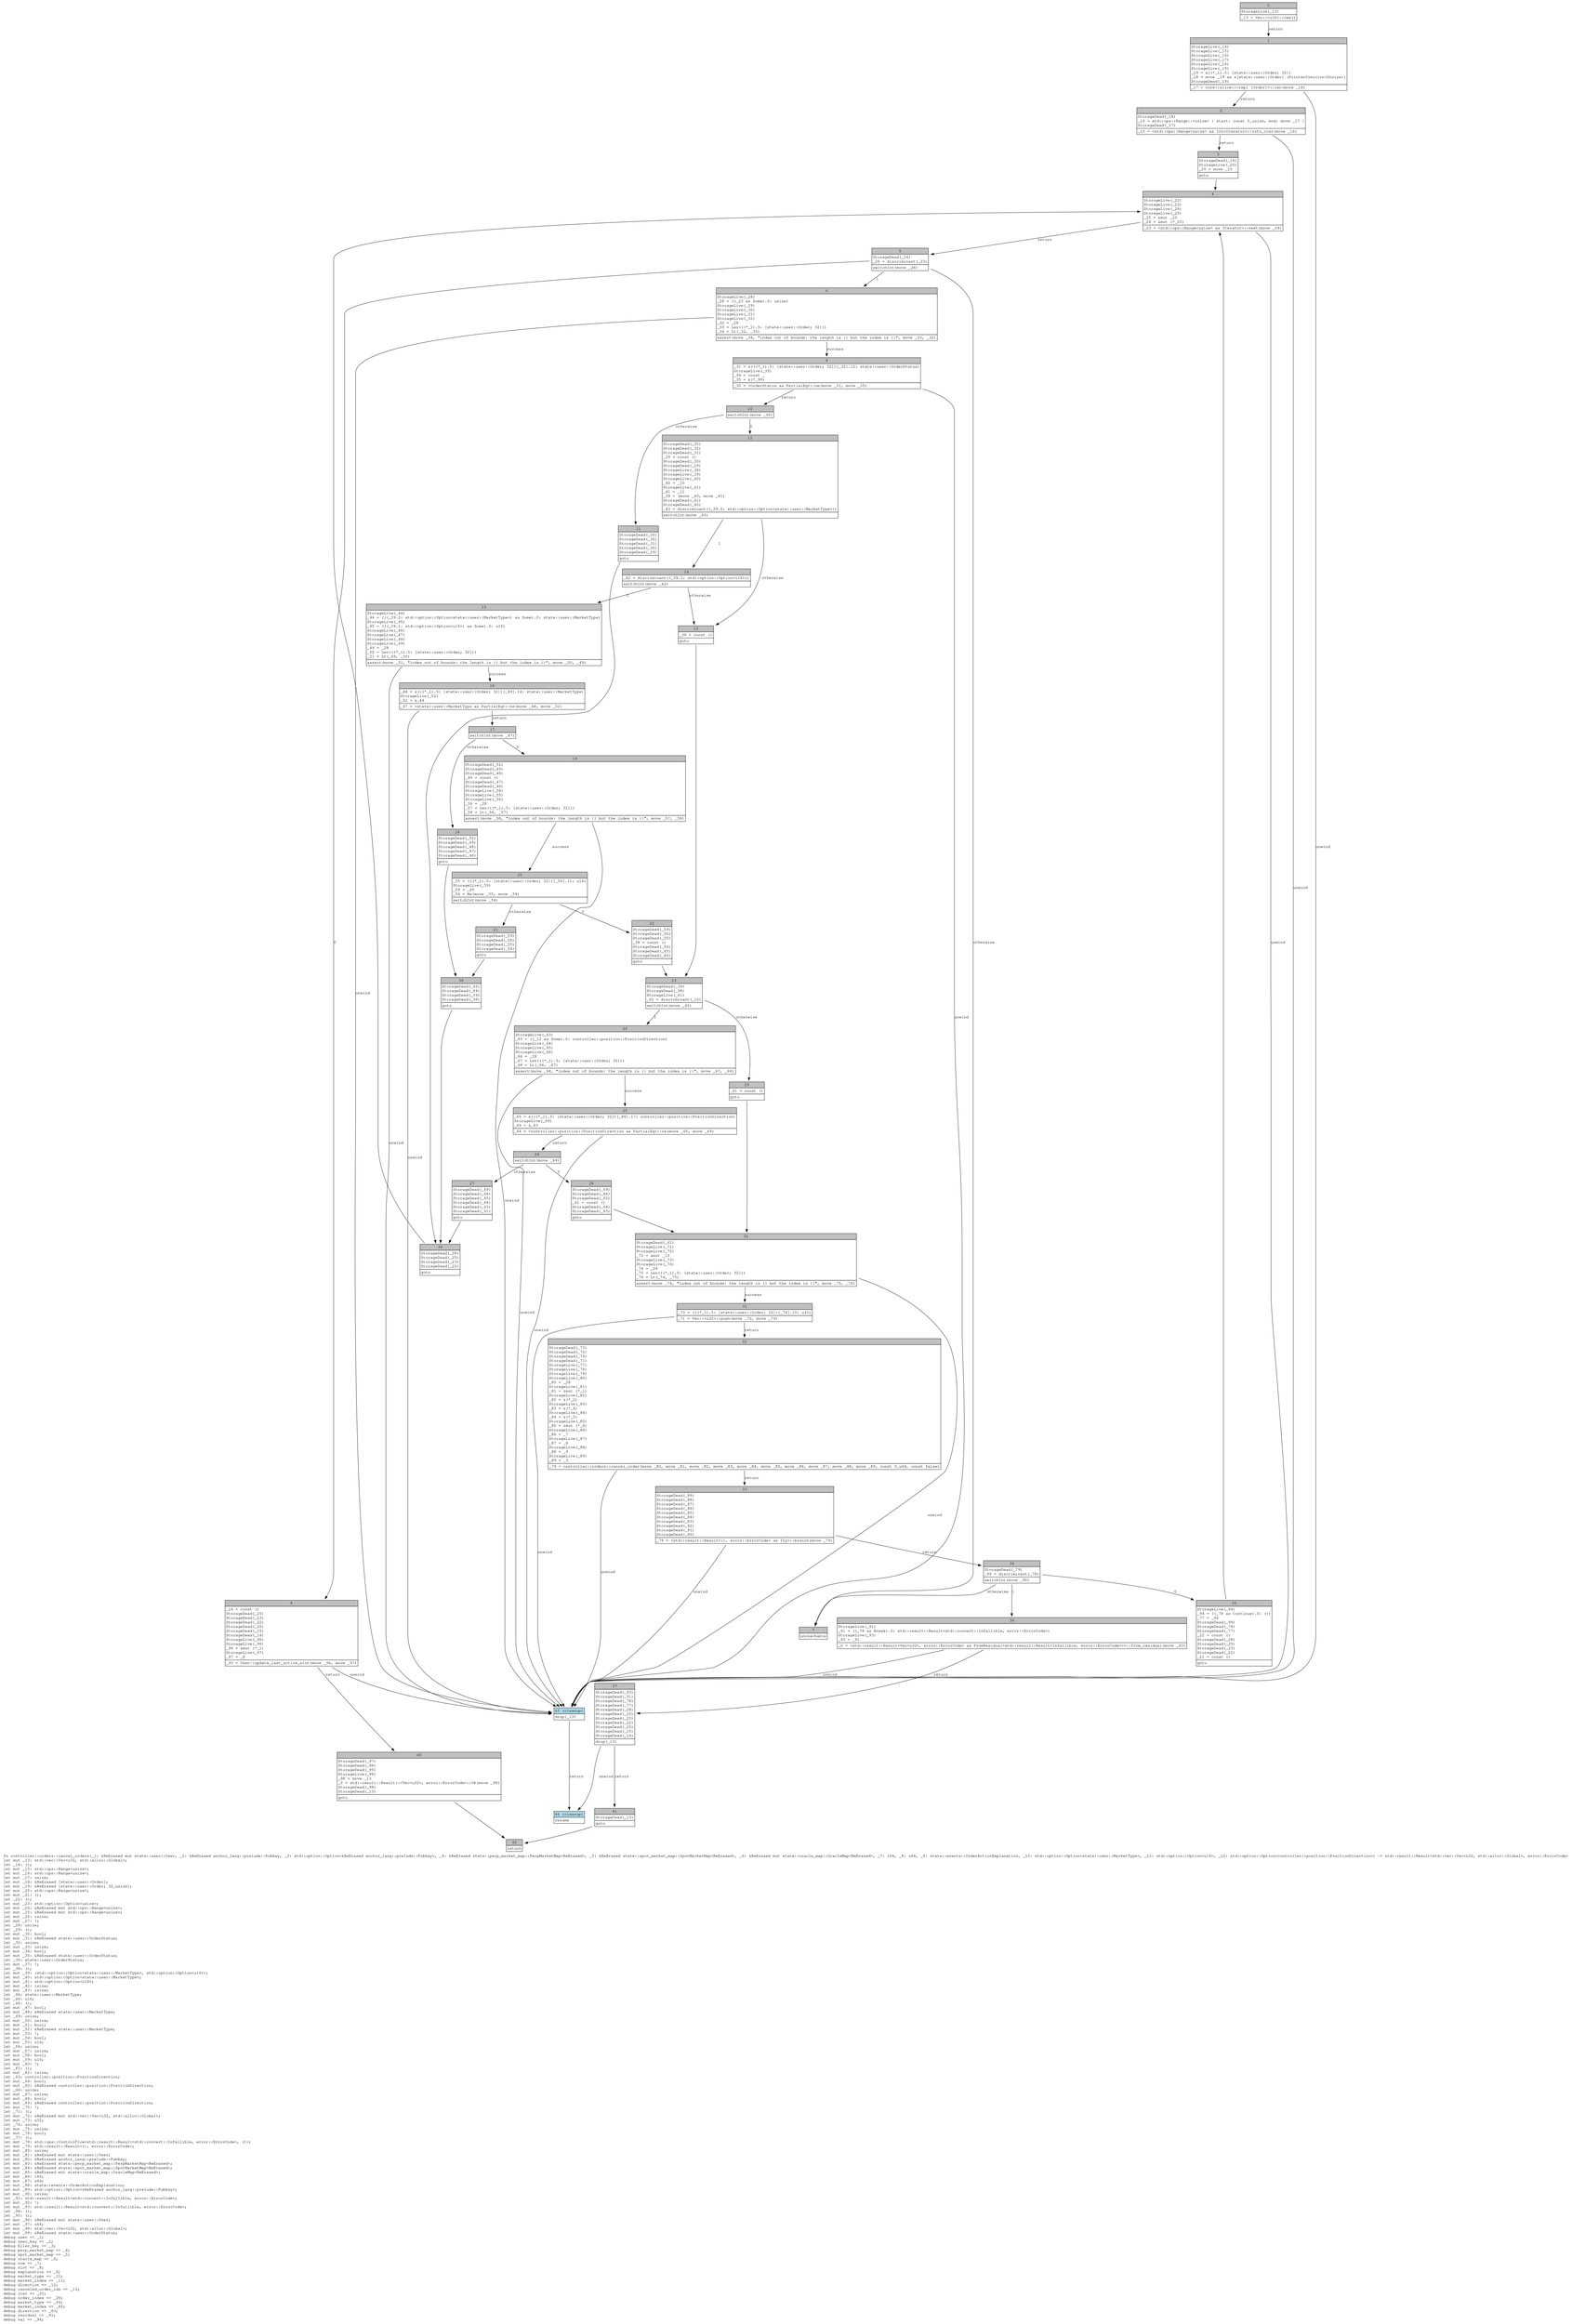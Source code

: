 digraph Mir_0_508 {
    graph [fontname="Courier, monospace"];
    node [fontname="Courier, monospace"];
    edge [fontname="Courier, monospace"];
    label=<fn controller::orders::cancel_orders(_1: &amp;ReErased mut state::user::User, _2: &amp;ReErased anchor_lang::prelude::Pubkey, _3: std::option::Option&lt;&amp;ReErased anchor_lang::prelude::Pubkey&gt;, _4: &amp;ReErased state::perp_market_map::PerpMarketMap&lt;ReErased&gt;, _5: &amp;ReErased state::spot_market_map::SpotMarketMap&lt;ReErased&gt;, _6: &amp;ReErased mut state::oracle_map::OracleMap&lt;ReErased&gt;, _7: i64, _8: u64, _9: state::events::OrderActionExplanation, _10: std::option::Option&lt;state::user::MarketType&gt;, _11: std::option::Option&lt;u16&gt;, _12: std::option::Option&lt;controller::position::PositionDirection&gt;) -&gt; std::result::Result&lt;std::vec::Vec&lt;u32, std::alloc::Global&gt;, error::ErrorCode&gt;<br align="left"/>let mut _13: std::vec::Vec&lt;u32, std::alloc::Global&gt;;<br align="left"/>let _14: ();<br align="left"/>let mut _15: std::ops::Range&lt;usize&gt;;<br align="left"/>let mut _16: std::ops::Range&lt;usize&gt;;<br align="left"/>let mut _17: usize;<br align="left"/>let mut _18: &amp;ReErased [state::user::Order];<br align="left"/>let mut _19: &amp;ReErased [state::user::Order; 32_usize];<br align="left"/>let mut _20: std::ops::Range&lt;usize&gt;;<br align="left"/>let mut _21: ();<br align="left"/>let _22: ();<br align="left"/>let mut _23: std::option::Option&lt;usize&gt;;<br align="left"/>let mut _24: &amp;ReErased mut std::ops::Range&lt;usize&gt;;<br align="left"/>let mut _25: &amp;ReErased mut std::ops::Range&lt;usize&gt;;<br align="left"/>let mut _26: isize;<br align="left"/>let mut _27: !;<br align="left"/>let _28: usize;<br align="left"/>let _29: ();<br align="left"/>let mut _30: bool;<br align="left"/>let mut _31: &amp;ReErased state::user::OrderStatus;<br align="left"/>let _32: usize;<br align="left"/>let mut _33: usize;<br align="left"/>let mut _34: bool;<br align="left"/>let mut _35: &amp;ReErased state::user::OrderStatus;<br align="left"/>let _36: state::user::OrderStatus;<br align="left"/>let mut _37: !;<br align="left"/>let _38: ();<br align="left"/>let mut _39: (std::option::Option&lt;state::user::MarketType&gt;, std::option::Option&lt;u16&gt;);<br align="left"/>let mut _40: std::option::Option&lt;state::user::MarketType&gt;;<br align="left"/>let mut _41: std::option::Option&lt;u16&gt;;<br align="left"/>let mut _42: isize;<br align="left"/>let mut _43: isize;<br align="left"/>let _44: state::user::MarketType;<br align="left"/>let _45: u16;<br align="left"/>let _46: ();<br align="left"/>let mut _47: bool;<br align="left"/>let mut _48: &amp;ReErased state::user::MarketType;<br align="left"/>let _49: usize;<br align="left"/>let mut _50: usize;<br align="left"/>let mut _51: bool;<br align="left"/>let mut _52: &amp;ReErased state::user::MarketType;<br align="left"/>let mut _53: !;<br align="left"/>let mut _54: bool;<br align="left"/>let mut _55: u16;<br align="left"/>let _56: usize;<br align="left"/>let mut _57: usize;<br align="left"/>let mut _58: bool;<br align="left"/>let mut _59: u16;<br align="left"/>let mut _60: !;<br align="left"/>let _61: ();<br align="left"/>let mut _62: isize;<br align="left"/>let _63: controller::position::PositionDirection;<br align="left"/>let mut _64: bool;<br align="left"/>let mut _65: &amp;ReErased controller::position::PositionDirection;<br align="left"/>let _66: usize;<br align="left"/>let mut _67: usize;<br align="left"/>let mut _68: bool;<br align="left"/>let mut _69: &amp;ReErased controller::position::PositionDirection;<br align="left"/>let mut _70: !;<br align="left"/>let _71: ();<br align="left"/>let mut _72: &amp;ReErased mut std::vec::Vec&lt;u32, std::alloc::Global&gt;;<br align="left"/>let mut _73: u32;<br align="left"/>let _74: usize;<br align="left"/>let mut _75: usize;<br align="left"/>let mut _76: bool;<br align="left"/>let _77: ();<br align="left"/>let mut _78: std::ops::ControlFlow&lt;std::result::Result&lt;std::convert::Infallible, error::ErrorCode&gt;, ()&gt;;<br align="left"/>let mut _79: std::result::Result&lt;(), error::ErrorCode&gt;;<br align="left"/>let mut _80: usize;<br align="left"/>let mut _81: &amp;ReErased mut state::user::User;<br align="left"/>let mut _82: &amp;ReErased anchor_lang::prelude::Pubkey;<br align="left"/>let mut _83: &amp;ReErased state::perp_market_map::PerpMarketMap&lt;ReErased&gt;;<br align="left"/>let mut _84: &amp;ReErased state::spot_market_map::SpotMarketMap&lt;ReErased&gt;;<br align="left"/>let mut _85: &amp;ReErased mut state::oracle_map::OracleMap&lt;ReErased&gt;;<br align="left"/>let mut _86: i64;<br align="left"/>let mut _87: u64;<br align="left"/>let mut _88: state::events::OrderActionExplanation;<br align="left"/>let mut _89: std::option::Option&lt;&amp;ReErased anchor_lang::prelude::Pubkey&gt;;<br align="left"/>let mut _90: isize;<br align="left"/>let _91: std::result::Result&lt;std::convert::Infallible, error::ErrorCode&gt;;<br align="left"/>let mut _92: !;<br align="left"/>let mut _93: std::result::Result&lt;std::convert::Infallible, error::ErrorCode&gt;;<br align="left"/>let _94: ();<br align="left"/>let _95: ();<br align="left"/>let mut _96: &amp;ReErased mut state::user::User;<br align="left"/>let mut _97: u64;<br align="left"/>let mut _98: std::vec::Vec&lt;u32, std::alloc::Global&gt;;<br align="left"/>let mut _99: &amp;ReErased state::user::OrderStatus;<br align="left"/>debug user =&gt; _1;<br align="left"/>debug user_key =&gt; _2;<br align="left"/>debug filler_key =&gt; _3;<br align="left"/>debug perp_market_map =&gt; _4;<br align="left"/>debug spot_market_map =&gt; _5;<br align="left"/>debug oracle_map =&gt; _6;<br align="left"/>debug now =&gt; _7;<br align="left"/>debug slot =&gt; _8;<br align="left"/>debug explanation =&gt; _9;<br align="left"/>debug market_type =&gt; _10;<br align="left"/>debug market_index =&gt; _11;<br align="left"/>debug direction =&gt; _12;<br align="left"/>debug canceled_order_ids =&gt; _13;<br align="left"/>debug iter =&gt; _20;<br align="left"/>debug order_index =&gt; _28;<br align="left"/>debug market_type =&gt; _44;<br align="left"/>debug market_index =&gt; _45;<br align="left"/>debug direction =&gt; _63;<br align="left"/>debug residual =&gt; _91;<br align="left"/>debug val =&gt; _94;<br align="left"/>>;
    bb0__0_508 [shape="none", label=<<table border="0" cellborder="1" cellspacing="0"><tr><td bgcolor="gray" align="center" colspan="1">0</td></tr><tr><td align="left" balign="left">StorageLive(_13)<br/></td></tr><tr><td align="left">_13 = Vec::&lt;u32&gt;::new()</td></tr></table>>];
    bb1__0_508 [shape="none", label=<<table border="0" cellborder="1" cellspacing="0"><tr><td bgcolor="gray" align="center" colspan="1">1</td></tr><tr><td align="left" balign="left">StorageLive(_14)<br/>StorageLive(_15)<br/>StorageLive(_16)<br/>StorageLive(_17)<br/>StorageLive(_18)<br/>StorageLive(_19)<br/>_19 = &amp;((*_1).5: [state::user::Order; 32])<br/>_18 = move _19 as &amp;[state::user::Order] (PointerCoercion(Unsize))<br/>StorageDead(_19)<br/></td></tr><tr><td align="left">_17 = core::slice::&lt;impl [Order]&gt;::len(move _18)</td></tr></table>>];
    bb2__0_508 [shape="none", label=<<table border="0" cellborder="1" cellspacing="0"><tr><td bgcolor="gray" align="center" colspan="1">2</td></tr><tr><td align="left" balign="left">StorageDead(_18)<br/>_16 = std::ops::Range::&lt;usize&gt; { start: const 0_usize, end: move _17 }<br/>StorageDead(_17)<br/></td></tr><tr><td align="left">_15 = &lt;std::ops::Range&lt;usize&gt; as IntoIterator&gt;::into_iter(move _16)</td></tr></table>>];
    bb3__0_508 [shape="none", label=<<table border="0" cellborder="1" cellspacing="0"><tr><td bgcolor="gray" align="center" colspan="1">3</td></tr><tr><td align="left" balign="left">StorageDead(_16)<br/>StorageLive(_20)<br/>_20 = move _15<br/></td></tr><tr><td align="left">goto</td></tr></table>>];
    bb4__0_508 [shape="none", label=<<table border="0" cellborder="1" cellspacing="0"><tr><td bgcolor="gray" align="center" colspan="1">4</td></tr><tr><td align="left" balign="left">StorageLive(_22)<br/>StorageLive(_23)<br/>StorageLive(_24)<br/>StorageLive(_25)<br/>_25 = &amp;mut _20<br/>_24 = &amp;mut (*_25)<br/></td></tr><tr><td align="left">_23 = &lt;std::ops::Range&lt;usize&gt; as Iterator&gt;::next(move _24)</td></tr></table>>];
    bb5__0_508 [shape="none", label=<<table border="0" cellborder="1" cellspacing="0"><tr><td bgcolor="gray" align="center" colspan="1">5</td></tr><tr><td align="left" balign="left">StorageDead(_24)<br/>_26 = discriminant(_23)<br/></td></tr><tr><td align="left">switchInt(move _26)</td></tr></table>>];
    bb6__0_508 [shape="none", label=<<table border="0" cellborder="1" cellspacing="0"><tr><td bgcolor="gray" align="center" colspan="1">6</td></tr><tr><td align="left" balign="left">StorageLive(_28)<br/>_28 = ((_23 as Some).0: usize)<br/>StorageLive(_29)<br/>StorageLive(_30)<br/>StorageLive(_31)<br/>StorageLive(_32)<br/>_32 = _28<br/>_33 = Len(((*_1).5: [state::user::Order; 32]))<br/>_34 = Lt(_32, _33)<br/></td></tr><tr><td align="left">assert(move _34, &quot;index out of bounds: the length is {} but the index is {}&quot;, move _33, _32)</td></tr></table>>];
    bb7__0_508 [shape="none", label=<<table border="0" cellborder="1" cellspacing="0"><tr><td bgcolor="gray" align="center" colspan="1">7</td></tr><tr><td align="left">unreachable</td></tr></table>>];
    bb8__0_508 [shape="none", label=<<table border="0" cellborder="1" cellspacing="0"><tr><td bgcolor="gray" align="center" colspan="1">8</td></tr><tr><td align="left" balign="left">_14 = const ()<br/>StorageDead(_25)<br/>StorageDead(_23)<br/>StorageDead(_22)<br/>StorageDead(_20)<br/>StorageDead(_15)<br/>StorageDead(_14)<br/>StorageLive(_95)<br/>StorageLive(_96)<br/>_96 = &amp;mut (*_1)<br/>StorageLive(_97)<br/>_97 = _8<br/></td></tr><tr><td align="left">_95 = User::update_last_active_slot(move _96, move _97)</td></tr></table>>];
    bb9__0_508 [shape="none", label=<<table border="0" cellborder="1" cellspacing="0"><tr><td bgcolor="gray" align="center" colspan="1">9</td></tr><tr><td align="left" balign="left">_31 = &amp;(((*_1).5: [state::user::Order; 32])[_32].12: state::user::OrderStatus)<br/>StorageLive(_35)<br/>_99 = const _<br/>_35 = &amp;(*_99)<br/></td></tr><tr><td align="left">_30 = &lt;OrderStatus as PartialEq&gt;::ne(move _31, move _35)</td></tr></table>>];
    bb10__0_508 [shape="none", label=<<table border="0" cellborder="1" cellspacing="0"><tr><td bgcolor="gray" align="center" colspan="1">10</td></tr><tr><td align="left">switchInt(move _30)</td></tr></table>>];
    bb11__0_508 [shape="none", label=<<table border="0" cellborder="1" cellspacing="0"><tr><td bgcolor="gray" align="center" colspan="1">11</td></tr><tr><td align="left" balign="left">StorageDead(_35)<br/>StorageDead(_32)<br/>StorageDead(_31)<br/>StorageDead(_30)<br/>StorageDead(_29)<br/></td></tr><tr><td align="left">goto</td></tr></table>>];
    bb12__0_508 [shape="none", label=<<table border="0" cellborder="1" cellspacing="0"><tr><td bgcolor="gray" align="center" colspan="1">12</td></tr><tr><td align="left" balign="left">StorageDead(_35)<br/>StorageDead(_32)<br/>StorageDead(_31)<br/>_29 = const ()<br/>StorageDead(_30)<br/>StorageDead(_29)<br/>StorageLive(_38)<br/>StorageLive(_39)<br/>StorageLive(_40)<br/>_40 = _10<br/>StorageLive(_41)<br/>_41 = _11<br/>_39 = (move _40, move _41)<br/>StorageDead(_41)<br/>StorageDead(_40)<br/>_43 = discriminant((_39.0: std::option::Option&lt;state::user::MarketType&gt;))<br/></td></tr><tr><td align="left">switchInt(move _43)</td></tr></table>>];
    bb13__0_508 [shape="none", label=<<table border="0" cellborder="1" cellspacing="0"><tr><td bgcolor="gray" align="center" colspan="1">13</td></tr><tr><td align="left" balign="left">_38 = const ()<br/></td></tr><tr><td align="left">goto</td></tr></table>>];
    bb14__0_508 [shape="none", label=<<table border="0" cellborder="1" cellspacing="0"><tr><td bgcolor="gray" align="center" colspan="1">14</td></tr><tr><td align="left" balign="left">_42 = discriminant((_39.1: std::option::Option&lt;u16&gt;))<br/></td></tr><tr><td align="left">switchInt(move _42)</td></tr></table>>];
    bb15__0_508 [shape="none", label=<<table border="0" cellborder="1" cellspacing="0"><tr><td bgcolor="gray" align="center" colspan="1">15</td></tr><tr><td align="left" balign="left">StorageLive(_44)<br/>_44 = (((_39.0: std::option::Option&lt;state::user::MarketType&gt;) as Some).0: state::user::MarketType)<br/>StorageLive(_45)<br/>_45 = (((_39.1: std::option::Option&lt;u16&gt;) as Some).0: u16)<br/>StorageLive(_46)<br/>StorageLive(_47)<br/>StorageLive(_48)<br/>StorageLive(_49)<br/>_49 = _28<br/>_50 = Len(((*_1).5: [state::user::Order; 32]))<br/>_51 = Lt(_49, _50)<br/></td></tr><tr><td align="left">assert(move _51, &quot;index out of bounds: the length is {} but the index is {}&quot;, move _50, _49)</td></tr></table>>];
    bb16__0_508 [shape="none", label=<<table border="0" cellborder="1" cellspacing="0"><tr><td bgcolor="gray" align="center" colspan="1">16</td></tr><tr><td align="left" balign="left">_48 = &amp;(((*_1).5: [state::user::Order; 32])[_49].14: state::user::MarketType)<br/>StorageLive(_52)<br/>_52 = &amp;_44<br/></td></tr><tr><td align="left">_47 = &lt;state::user::MarketType as PartialEq&gt;::ne(move _48, move _52)</td></tr></table>>];
    bb17__0_508 [shape="none", label=<<table border="0" cellborder="1" cellspacing="0"><tr><td bgcolor="gray" align="center" colspan="1">17</td></tr><tr><td align="left">switchInt(move _47)</td></tr></table>>];
    bb18__0_508 [shape="none", label=<<table border="0" cellborder="1" cellspacing="0"><tr><td bgcolor="gray" align="center" colspan="1">18</td></tr><tr><td align="left" balign="left">StorageDead(_52)<br/>StorageDead(_49)<br/>StorageDead(_48)<br/>StorageDead(_47)<br/>StorageDead(_46)<br/></td></tr><tr><td align="left">goto</td></tr></table>>];
    bb19__0_508 [shape="none", label=<<table border="0" cellborder="1" cellspacing="0"><tr><td bgcolor="gray" align="center" colspan="1">19</td></tr><tr><td align="left" balign="left">StorageDead(_52)<br/>StorageDead(_49)<br/>StorageDead(_48)<br/>_46 = const ()<br/>StorageDead(_47)<br/>StorageDead(_46)<br/>StorageLive(_54)<br/>StorageLive(_55)<br/>StorageLive(_56)<br/>_56 = _28<br/>_57 = Len(((*_1).5: [state::user::Order; 32]))<br/>_58 = Lt(_56, _57)<br/></td></tr><tr><td align="left">assert(move _58, &quot;index out of bounds: the length is {} but the index is {}&quot;, move _57, _56)</td></tr></table>>];
    bb20__0_508 [shape="none", label=<<table border="0" cellborder="1" cellspacing="0"><tr><td bgcolor="gray" align="center" colspan="1">20</td></tr><tr><td align="left" balign="left">_55 = (((*_1).5: [state::user::Order; 32])[_56].11: u16)<br/>StorageLive(_59)<br/>_59 = _45<br/>_54 = Ne(move _55, move _59)<br/></td></tr><tr><td align="left">switchInt(move _54)</td></tr></table>>];
    bb21__0_508 [shape="none", label=<<table border="0" cellborder="1" cellspacing="0"><tr><td bgcolor="gray" align="center" colspan="1">21</td></tr><tr><td align="left" balign="left">StorageDead(_59)<br/>StorageDead(_56)<br/>StorageDead(_55)<br/>StorageDead(_54)<br/></td></tr><tr><td align="left">goto</td></tr></table>>];
    bb22__0_508 [shape="none", label=<<table border="0" cellborder="1" cellspacing="0"><tr><td bgcolor="gray" align="center" colspan="1">22</td></tr><tr><td align="left" balign="left">StorageDead(_59)<br/>StorageDead(_56)<br/>StorageDead(_55)<br/>_38 = const ()<br/>StorageDead(_54)<br/>StorageDead(_45)<br/>StorageDead(_44)<br/></td></tr><tr><td align="left">goto</td></tr></table>>];
    bb23__0_508 [shape="none", label=<<table border="0" cellborder="1" cellspacing="0"><tr><td bgcolor="gray" align="center" colspan="1">23</td></tr><tr><td align="left" balign="left">StorageDead(_39)<br/>StorageDead(_38)<br/>StorageLive(_61)<br/>_62 = discriminant(_12)<br/></td></tr><tr><td align="left">switchInt(move _62)</td></tr></table>>];
    bb24__0_508 [shape="none", label=<<table border="0" cellborder="1" cellspacing="0"><tr><td bgcolor="gray" align="center" colspan="1">24</td></tr><tr><td align="left" balign="left">StorageLive(_63)<br/>_63 = ((_12 as Some).0: controller::position::PositionDirection)<br/>StorageLive(_64)<br/>StorageLive(_65)<br/>StorageLive(_66)<br/>_66 = _28<br/>_67 = Len(((*_1).5: [state::user::Order; 32]))<br/>_68 = Lt(_66, _67)<br/></td></tr><tr><td align="left">assert(move _68, &quot;index out of bounds: the length is {} but the index is {}&quot;, move _67, _66)</td></tr></table>>];
    bb25__0_508 [shape="none", label=<<table border="0" cellborder="1" cellspacing="0"><tr><td bgcolor="gray" align="center" colspan="1">25</td></tr><tr><td align="left" balign="left">_65 = &amp;(((*_1).5: [state::user::Order; 32])[_66].17: controller::position::PositionDirection)<br/>StorageLive(_69)<br/>_69 = &amp;_63<br/></td></tr><tr><td align="left">_64 = &lt;controller::position::PositionDirection as PartialEq&gt;::ne(move _65, move _69)</td></tr></table>>];
    bb26__0_508 [shape="none", label=<<table border="0" cellborder="1" cellspacing="0"><tr><td bgcolor="gray" align="center" colspan="1">26</td></tr><tr><td align="left">switchInt(move _64)</td></tr></table>>];
    bb27__0_508 [shape="none", label=<<table border="0" cellborder="1" cellspacing="0"><tr><td bgcolor="gray" align="center" colspan="1">27</td></tr><tr><td align="left" balign="left">StorageDead(_69)<br/>StorageDead(_66)<br/>StorageDead(_65)<br/>StorageDead(_64)<br/>StorageDead(_63)<br/>StorageDead(_61)<br/></td></tr><tr><td align="left">goto</td></tr></table>>];
    bb28__0_508 [shape="none", label=<<table border="0" cellborder="1" cellspacing="0"><tr><td bgcolor="gray" align="center" colspan="1">28</td></tr><tr><td align="left" balign="left">StorageDead(_69)<br/>StorageDead(_66)<br/>StorageDead(_65)<br/>_61 = const ()<br/>StorageDead(_64)<br/>StorageDead(_63)<br/></td></tr><tr><td align="left">goto</td></tr></table>>];
    bb29__0_508 [shape="none", label=<<table border="0" cellborder="1" cellspacing="0"><tr><td bgcolor="gray" align="center" colspan="1">29</td></tr><tr><td align="left" balign="left">_61 = const ()<br/></td></tr><tr><td align="left">goto</td></tr></table>>];
    bb30__0_508 [shape="none", label=<<table border="0" cellborder="1" cellspacing="0"><tr><td bgcolor="gray" align="center" colspan="1">30</td></tr><tr><td align="left" balign="left">StorageDead(_61)<br/>StorageLive(_71)<br/>StorageLive(_72)<br/>_72 = &amp;mut _13<br/>StorageLive(_73)<br/>StorageLive(_74)<br/>_74 = _28<br/>_75 = Len(((*_1).5: [state::user::Order; 32]))<br/>_76 = Lt(_74, _75)<br/></td></tr><tr><td align="left">assert(move _76, &quot;index out of bounds: the length is {} but the index is {}&quot;, move _75, _74)</td></tr></table>>];
    bb31__0_508 [shape="none", label=<<table border="0" cellborder="1" cellspacing="0"><tr><td bgcolor="gray" align="center" colspan="1">31</td></tr><tr><td align="left" balign="left">_73 = (((*_1).5: [state::user::Order; 32])[_74].10: u32)<br/></td></tr><tr><td align="left">_71 = Vec::&lt;u32&gt;::push(move _72, move _73)</td></tr></table>>];
    bb32__0_508 [shape="none", label=<<table border="0" cellborder="1" cellspacing="0"><tr><td bgcolor="gray" align="center" colspan="1">32</td></tr><tr><td align="left" balign="left">StorageDead(_73)<br/>StorageDead(_72)<br/>StorageDead(_74)<br/>StorageDead(_71)<br/>StorageLive(_77)<br/>StorageLive(_78)<br/>StorageLive(_79)<br/>StorageLive(_80)<br/>_80 = _28<br/>StorageLive(_81)<br/>_81 = &amp;mut (*_1)<br/>StorageLive(_82)<br/>_82 = &amp;(*_2)<br/>StorageLive(_83)<br/>_83 = &amp;(*_4)<br/>StorageLive(_84)<br/>_84 = &amp;(*_5)<br/>StorageLive(_85)<br/>_85 = &amp;mut (*_6)<br/>StorageLive(_86)<br/>_86 = _7<br/>StorageLive(_87)<br/>_87 = _8<br/>StorageLive(_88)<br/>_88 = _9<br/>StorageLive(_89)<br/>_89 = _3<br/></td></tr><tr><td align="left">_79 = controller::orders::cancel_order(move _80, move _81, move _82, move _83, move _84, move _85, move _86, move _87, move _88, move _89, const 0_u64, const false)</td></tr></table>>];
    bb33__0_508 [shape="none", label=<<table border="0" cellborder="1" cellspacing="0"><tr><td bgcolor="gray" align="center" colspan="1">33</td></tr><tr><td align="left" balign="left">StorageDead(_89)<br/>StorageDead(_88)<br/>StorageDead(_87)<br/>StorageDead(_86)<br/>StorageDead(_85)<br/>StorageDead(_84)<br/>StorageDead(_83)<br/>StorageDead(_82)<br/>StorageDead(_81)<br/>StorageDead(_80)<br/></td></tr><tr><td align="left">_78 = &lt;std::result::Result&lt;(), error::ErrorCode&gt; as Try&gt;::branch(move _79)</td></tr></table>>];
    bb34__0_508 [shape="none", label=<<table border="0" cellborder="1" cellspacing="0"><tr><td bgcolor="gray" align="center" colspan="1">34</td></tr><tr><td align="left" balign="left">StorageDead(_79)<br/>_90 = discriminant(_78)<br/></td></tr><tr><td align="left">switchInt(move _90)</td></tr></table>>];
    bb35__0_508 [shape="none", label=<<table border="0" cellborder="1" cellspacing="0"><tr><td bgcolor="gray" align="center" colspan="1">35</td></tr><tr><td align="left" balign="left">StorageLive(_94)<br/>_94 = ((_78 as Continue).0: ())<br/>_77 = _94<br/>StorageDead(_94)<br/>StorageDead(_78)<br/>StorageDead(_77)<br/>_22 = const ()<br/>StorageDead(_28)<br/>StorageDead(_25)<br/>StorageDead(_23)<br/>StorageDead(_22)<br/>_21 = const ()<br/></td></tr><tr><td align="left">goto</td></tr></table>>];
    bb36__0_508 [shape="none", label=<<table border="0" cellborder="1" cellspacing="0"><tr><td bgcolor="gray" align="center" colspan="1">36</td></tr><tr><td align="left" balign="left">StorageLive(_91)<br/>_91 = ((_78 as Break).0: std::result::Result&lt;std::convert::Infallible, error::ErrorCode&gt;)<br/>StorageLive(_93)<br/>_93 = _91<br/></td></tr><tr><td align="left">_0 = &lt;std::result::Result&lt;Vec&lt;u32&gt;, error::ErrorCode&gt; as FromResidual&lt;std::result::Result&lt;Infallible, error::ErrorCode&gt;&gt;&gt;::from_residual(move _93)</td></tr></table>>];
    bb37__0_508 [shape="none", label=<<table border="0" cellborder="1" cellspacing="0"><tr><td bgcolor="gray" align="center" colspan="1">37</td></tr><tr><td align="left" balign="left">StorageDead(_93)<br/>StorageDead(_91)<br/>StorageDead(_78)<br/>StorageDead(_77)<br/>StorageDead(_28)<br/>StorageDead(_25)<br/>StorageDead(_23)<br/>StorageDead(_22)<br/>StorageDead(_20)<br/>StorageDead(_15)<br/>StorageDead(_14)<br/></td></tr><tr><td align="left">drop(_13)</td></tr></table>>];
    bb38__0_508 [shape="none", label=<<table border="0" cellborder="1" cellspacing="0"><tr><td bgcolor="gray" align="center" colspan="1">38</td></tr><tr><td align="left" balign="left">StorageDead(_45)<br/>StorageDead(_44)<br/>StorageDead(_39)<br/>StorageDead(_38)<br/></td></tr><tr><td align="left">goto</td></tr></table>>];
    bb39__0_508 [shape="none", label=<<table border="0" cellborder="1" cellspacing="0"><tr><td bgcolor="gray" align="center" colspan="1">39</td></tr><tr><td align="left" balign="left">StorageDead(_28)<br/>StorageDead(_25)<br/>StorageDead(_23)<br/>StorageDead(_22)<br/></td></tr><tr><td align="left">goto</td></tr></table>>];
    bb40__0_508 [shape="none", label=<<table border="0" cellborder="1" cellspacing="0"><tr><td bgcolor="gray" align="center" colspan="1">40</td></tr><tr><td align="left" balign="left">StorageDead(_97)<br/>StorageDead(_96)<br/>StorageDead(_95)<br/>StorageLive(_98)<br/>_98 = move _13<br/>_0 = std::result::Result::&lt;Vec&lt;u32&gt;, error::ErrorCode&gt;::Ok(move _98)<br/>StorageDead(_98)<br/>StorageDead(_13)<br/></td></tr><tr><td align="left">goto</td></tr></table>>];
    bb41__0_508 [shape="none", label=<<table border="0" cellborder="1" cellspacing="0"><tr><td bgcolor="gray" align="center" colspan="1">41</td></tr><tr><td align="left" balign="left">StorageDead(_13)<br/></td></tr><tr><td align="left">goto</td></tr></table>>];
    bb42__0_508 [shape="none", label=<<table border="0" cellborder="1" cellspacing="0"><tr><td bgcolor="gray" align="center" colspan="1">42</td></tr><tr><td align="left">return</td></tr></table>>];
    bb43__0_508 [shape="none", label=<<table border="0" cellborder="1" cellspacing="0"><tr><td bgcolor="lightblue" align="center" colspan="1">43 (cleanup)</td></tr><tr><td align="left">drop(_13)</td></tr></table>>];
    bb44__0_508 [shape="none", label=<<table border="0" cellborder="1" cellspacing="0"><tr><td bgcolor="lightblue" align="center" colspan="1">44 (cleanup)</td></tr><tr><td align="left">resume</td></tr></table>>];
    bb0__0_508 -> bb1__0_508 [label="return"];
    bb1__0_508 -> bb2__0_508 [label="return"];
    bb1__0_508 -> bb43__0_508 [label="unwind"];
    bb2__0_508 -> bb3__0_508 [label="return"];
    bb2__0_508 -> bb43__0_508 [label="unwind"];
    bb3__0_508 -> bb4__0_508 [label=""];
    bb4__0_508 -> bb5__0_508 [label="return"];
    bb4__0_508 -> bb43__0_508 [label="unwind"];
    bb5__0_508 -> bb8__0_508 [label="0"];
    bb5__0_508 -> bb6__0_508 [label="1"];
    bb5__0_508 -> bb7__0_508 [label="otherwise"];
    bb6__0_508 -> bb9__0_508 [label="success"];
    bb6__0_508 -> bb43__0_508 [label="unwind"];
    bb8__0_508 -> bb40__0_508 [label="return"];
    bb8__0_508 -> bb43__0_508 [label="unwind"];
    bb9__0_508 -> bb10__0_508 [label="return"];
    bb9__0_508 -> bb43__0_508 [label="unwind"];
    bb10__0_508 -> bb12__0_508 [label="0"];
    bb10__0_508 -> bb11__0_508 [label="otherwise"];
    bb11__0_508 -> bb39__0_508 [label=""];
    bb12__0_508 -> bb14__0_508 [label="1"];
    bb12__0_508 -> bb13__0_508 [label="otherwise"];
    bb13__0_508 -> bb23__0_508 [label=""];
    bb14__0_508 -> bb15__0_508 [label="1"];
    bb14__0_508 -> bb13__0_508 [label="otherwise"];
    bb15__0_508 -> bb16__0_508 [label="success"];
    bb15__0_508 -> bb43__0_508 [label="unwind"];
    bb16__0_508 -> bb17__0_508 [label="return"];
    bb16__0_508 -> bb43__0_508 [label="unwind"];
    bb17__0_508 -> bb19__0_508 [label="0"];
    bb17__0_508 -> bb18__0_508 [label="otherwise"];
    bb18__0_508 -> bb38__0_508 [label=""];
    bb19__0_508 -> bb20__0_508 [label="success"];
    bb19__0_508 -> bb43__0_508 [label="unwind"];
    bb20__0_508 -> bb22__0_508 [label="0"];
    bb20__0_508 -> bb21__0_508 [label="otherwise"];
    bb21__0_508 -> bb38__0_508 [label=""];
    bb22__0_508 -> bb23__0_508 [label=""];
    bb23__0_508 -> bb24__0_508 [label="1"];
    bb23__0_508 -> bb29__0_508 [label="otherwise"];
    bb24__0_508 -> bb25__0_508 [label="success"];
    bb24__0_508 -> bb43__0_508 [label="unwind"];
    bb25__0_508 -> bb26__0_508 [label="return"];
    bb25__0_508 -> bb43__0_508 [label="unwind"];
    bb26__0_508 -> bb28__0_508 [label="0"];
    bb26__0_508 -> bb27__0_508 [label="otherwise"];
    bb27__0_508 -> bb39__0_508 [label=""];
    bb28__0_508 -> bb30__0_508 [label=""];
    bb29__0_508 -> bb30__0_508 [label=""];
    bb30__0_508 -> bb31__0_508 [label="success"];
    bb30__0_508 -> bb43__0_508 [label="unwind"];
    bb31__0_508 -> bb32__0_508 [label="return"];
    bb31__0_508 -> bb43__0_508 [label="unwind"];
    bb32__0_508 -> bb33__0_508 [label="return"];
    bb32__0_508 -> bb43__0_508 [label="unwind"];
    bb33__0_508 -> bb34__0_508 [label="return"];
    bb33__0_508 -> bb43__0_508 [label="unwind"];
    bb34__0_508 -> bb35__0_508 [label="0"];
    bb34__0_508 -> bb36__0_508 [label="1"];
    bb34__0_508 -> bb7__0_508 [label="otherwise"];
    bb35__0_508 -> bb4__0_508 [label=""];
    bb36__0_508 -> bb37__0_508 [label="return"];
    bb36__0_508 -> bb43__0_508 [label="unwind"];
    bb37__0_508 -> bb41__0_508 [label="return"];
    bb37__0_508 -> bb44__0_508 [label="unwind"];
    bb38__0_508 -> bb39__0_508 [label=""];
    bb39__0_508 -> bb4__0_508 [label=""];
    bb40__0_508 -> bb42__0_508 [label=""];
    bb41__0_508 -> bb42__0_508 [label=""];
    bb43__0_508 -> bb44__0_508 [label="return"];
}
